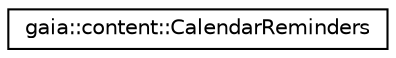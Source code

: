 digraph G
{
  edge [fontname="Helvetica",fontsize="10",labelfontname="Helvetica",labelfontsize="10"];
  node [fontname="Helvetica",fontsize="10",shape=record];
  rankdir=LR;
  Node1 [label="gaia::content::CalendarReminders",height=0.2,width=0.4,color="black", fillcolor="white", style="filled",URL="$df/d9e/classgaia_1_1content_1_1_calendar_reminders.html",tooltip="Constants and helpers for the Calendar Reminder and Alert table."];
}
